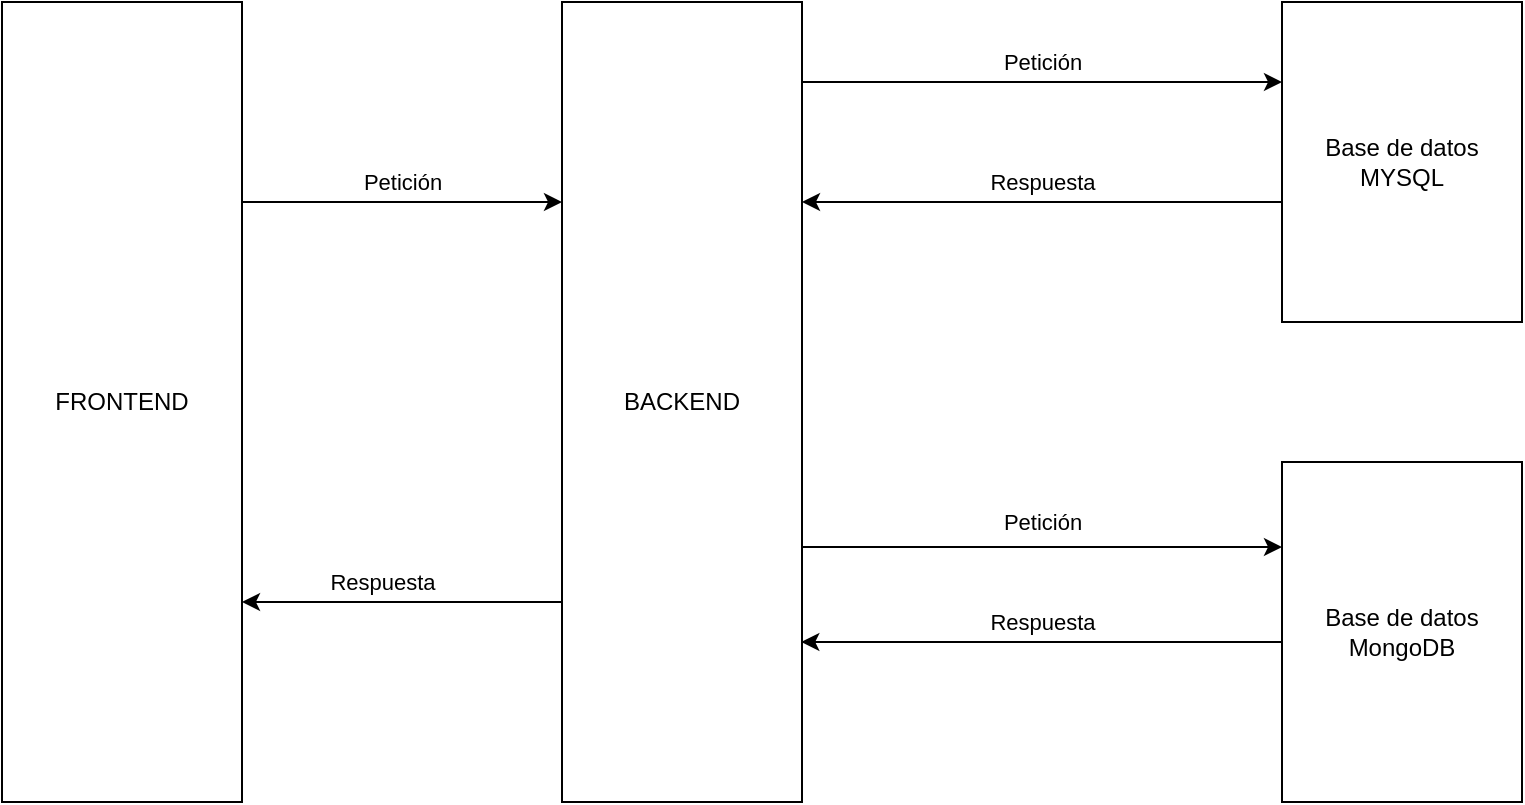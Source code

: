 <mxfile version="21.0.4" type="device"><diagram name="Página-1" id="MvgTVK5nntcfPekd8-Jm"><mxGraphModel dx="1017" dy="1077" grid="1" gridSize="10" guides="1" tooltips="1" connect="1" arrows="1" fold="1" page="1" pageScale="1" pageWidth="827" pageHeight="1169" math="0" shadow="0"><root><mxCell id="0"/><mxCell id="1" parent="0"/><mxCell id="LmtGoxnJitkFuc3BpMpN-11" style="edgeStyle=orthogonalEdgeStyle;rounded=0;orthogonalLoop=1;jettySize=auto;html=1;exitX=0;exitY=0.75;exitDx=0;exitDy=0;entryX=1;entryY=0.25;entryDx=0;entryDy=0;" edge="1" parent="1" source="LmtGoxnJitkFuc3BpMpN-1" target="LmtGoxnJitkFuc3BpMpN-4"><mxGeometry relative="1" as="geometry"><Array as="points"><mxPoint x="680" y="180"/></Array></mxGeometry></mxCell><mxCell id="LmtGoxnJitkFuc3BpMpN-1" value="Base de datos MYSQL" style="rounded=0;whiteSpace=wrap;html=1;" vertex="1" parent="1"><mxGeometry x="680" y="80" width="120" height="160" as="geometry"/></mxCell><mxCell id="LmtGoxnJitkFuc3BpMpN-13" style="edgeStyle=orthogonalEdgeStyle;rounded=0;orthogonalLoop=1;jettySize=auto;html=1;exitX=0;exitY=0.75;exitDx=0;exitDy=0;entryX=0.997;entryY=0.8;entryDx=0;entryDy=0;entryPerimeter=0;" edge="1" parent="1" source="LmtGoxnJitkFuc3BpMpN-2" target="LmtGoxnJitkFuc3BpMpN-4"><mxGeometry relative="1" as="geometry"><Array as="points"><mxPoint x="680" y="400"/></Array></mxGeometry></mxCell><mxCell id="LmtGoxnJitkFuc3BpMpN-2" value="Base de datos MongoDB" style="rounded=0;whiteSpace=wrap;html=1;" vertex="1" parent="1"><mxGeometry x="680" y="310" width="120" height="170" as="geometry"/></mxCell><mxCell id="LmtGoxnJitkFuc3BpMpN-6" style="edgeStyle=orthogonalEdgeStyle;rounded=0;orthogonalLoop=1;jettySize=auto;html=1;exitX=1;exitY=0.25;exitDx=0;exitDy=0;entryX=0;entryY=0.25;entryDx=0;entryDy=0;" edge="1" parent="1" source="LmtGoxnJitkFuc3BpMpN-3" target="LmtGoxnJitkFuc3BpMpN-4"><mxGeometry relative="1" as="geometry"/></mxCell><mxCell id="LmtGoxnJitkFuc3BpMpN-14" value="Petición" style="edgeLabel;html=1;align=center;verticalAlign=middle;resizable=0;points=[];" vertex="1" connectable="0" parent="LmtGoxnJitkFuc3BpMpN-6"><mxGeometry x="-0.201" relative="1" as="geometry"><mxPoint x="16" y="-10" as="offset"/></mxGeometry></mxCell><mxCell id="LmtGoxnJitkFuc3BpMpN-3" value="FRONTEND" style="rounded=0;whiteSpace=wrap;html=1;" vertex="1" parent="1"><mxGeometry x="40" y="80" width="120" height="400" as="geometry"/></mxCell><mxCell id="LmtGoxnJitkFuc3BpMpN-8" style="edgeStyle=orthogonalEdgeStyle;rounded=0;orthogonalLoop=1;jettySize=auto;html=1;exitX=0;exitY=0.75;exitDx=0;exitDy=0;entryX=1;entryY=0.75;entryDx=0;entryDy=0;" edge="1" parent="1" source="LmtGoxnJitkFuc3BpMpN-4" target="LmtGoxnJitkFuc3BpMpN-3"><mxGeometry relative="1" as="geometry"/></mxCell><mxCell id="LmtGoxnJitkFuc3BpMpN-9" style="edgeStyle=orthogonalEdgeStyle;rounded=0;orthogonalLoop=1;jettySize=auto;html=1;exitX=1;exitY=0.25;exitDx=0;exitDy=0;entryX=0;entryY=0.25;entryDx=0;entryDy=0;" edge="1" parent="1" source="LmtGoxnJitkFuc3BpMpN-4" target="LmtGoxnJitkFuc3BpMpN-1"><mxGeometry relative="1" as="geometry"><Array as="points"><mxPoint x="440" y="120"/></Array></mxGeometry></mxCell><mxCell id="LmtGoxnJitkFuc3BpMpN-12" style="edgeStyle=orthogonalEdgeStyle;rounded=0;orthogonalLoop=1;jettySize=auto;html=1;exitX=1;exitY=0.75;exitDx=0;exitDy=0;entryX=0;entryY=0.25;entryDx=0;entryDy=0;" edge="1" parent="1" source="LmtGoxnJitkFuc3BpMpN-4" target="LmtGoxnJitkFuc3BpMpN-2"><mxGeometry relative="1" as="geometry"><Array as="points"><mxPoint x="440" y="352"/></Array></mxGeometry></mxCell><mxCell id="LmtGoxnJitkFuc3BpMpN-4" value="BACKEND" style="rounded=0;whiteSpace=wrap;html=1;" vertex="1" parent="1"><mxGeometry x="320" y="80" width="120" height="400" as="geometry"/></mxCell><mxCell id="LmtGoxnJitkFuc3BpMpN-16" value="Petición" style="edgeLabel;html=1;align=center;verticalAlign=middle;resizable=0;points=[];" vertex="1" connectable="0" parent="1"><mxGeometry x="559.999" y="340" as="geometry"/></mxCell><mxCell id="LmtGoxnJitkFuc3BpMpN-17" value="Petición" style="edgeLabel;html=1;align=center;verticalAlign=middle;resizable=0;points=[];" vertex="1" connectable="0" parent="1"><mxGeometry x="559.999" y="110" as="geometry"/></mxCell><mxCell id="LmtGoxnJitkFuc3BpMpN-18" value="Respuesta" style="edgeLabel;html=1;align=center;verticalAlign=middle;resizable=0;points=[];" vertex="1" connectable="0" parent="1"><mxGeometry x="559.999" y="170" as="geometry"/></mxCell><mxCell id="LmtGoxnJitkFuc3BpMpN-19" value="Respuesta" style="edgeLabel;html=1;align=center;verticalAlign=middle;resizable=0;points=[];" vertex="1" connectable="0" parent="1"><mxGeometry x="559.999" y="390" as="geometry"/></mxCell><mxCell id="LmtGoxnJitkFuc3BpMpN-20" value="Respuesta" style="edgeLabel;html=1;align=center;verticalAlign=middle;resizable=0;points=[];" vertex="1" connectable="0" parent="1"><mxGeometry x="229.999" y="370" as="geometry"/></mxCell></root></mxGraphModel></diagram></mxfile>
